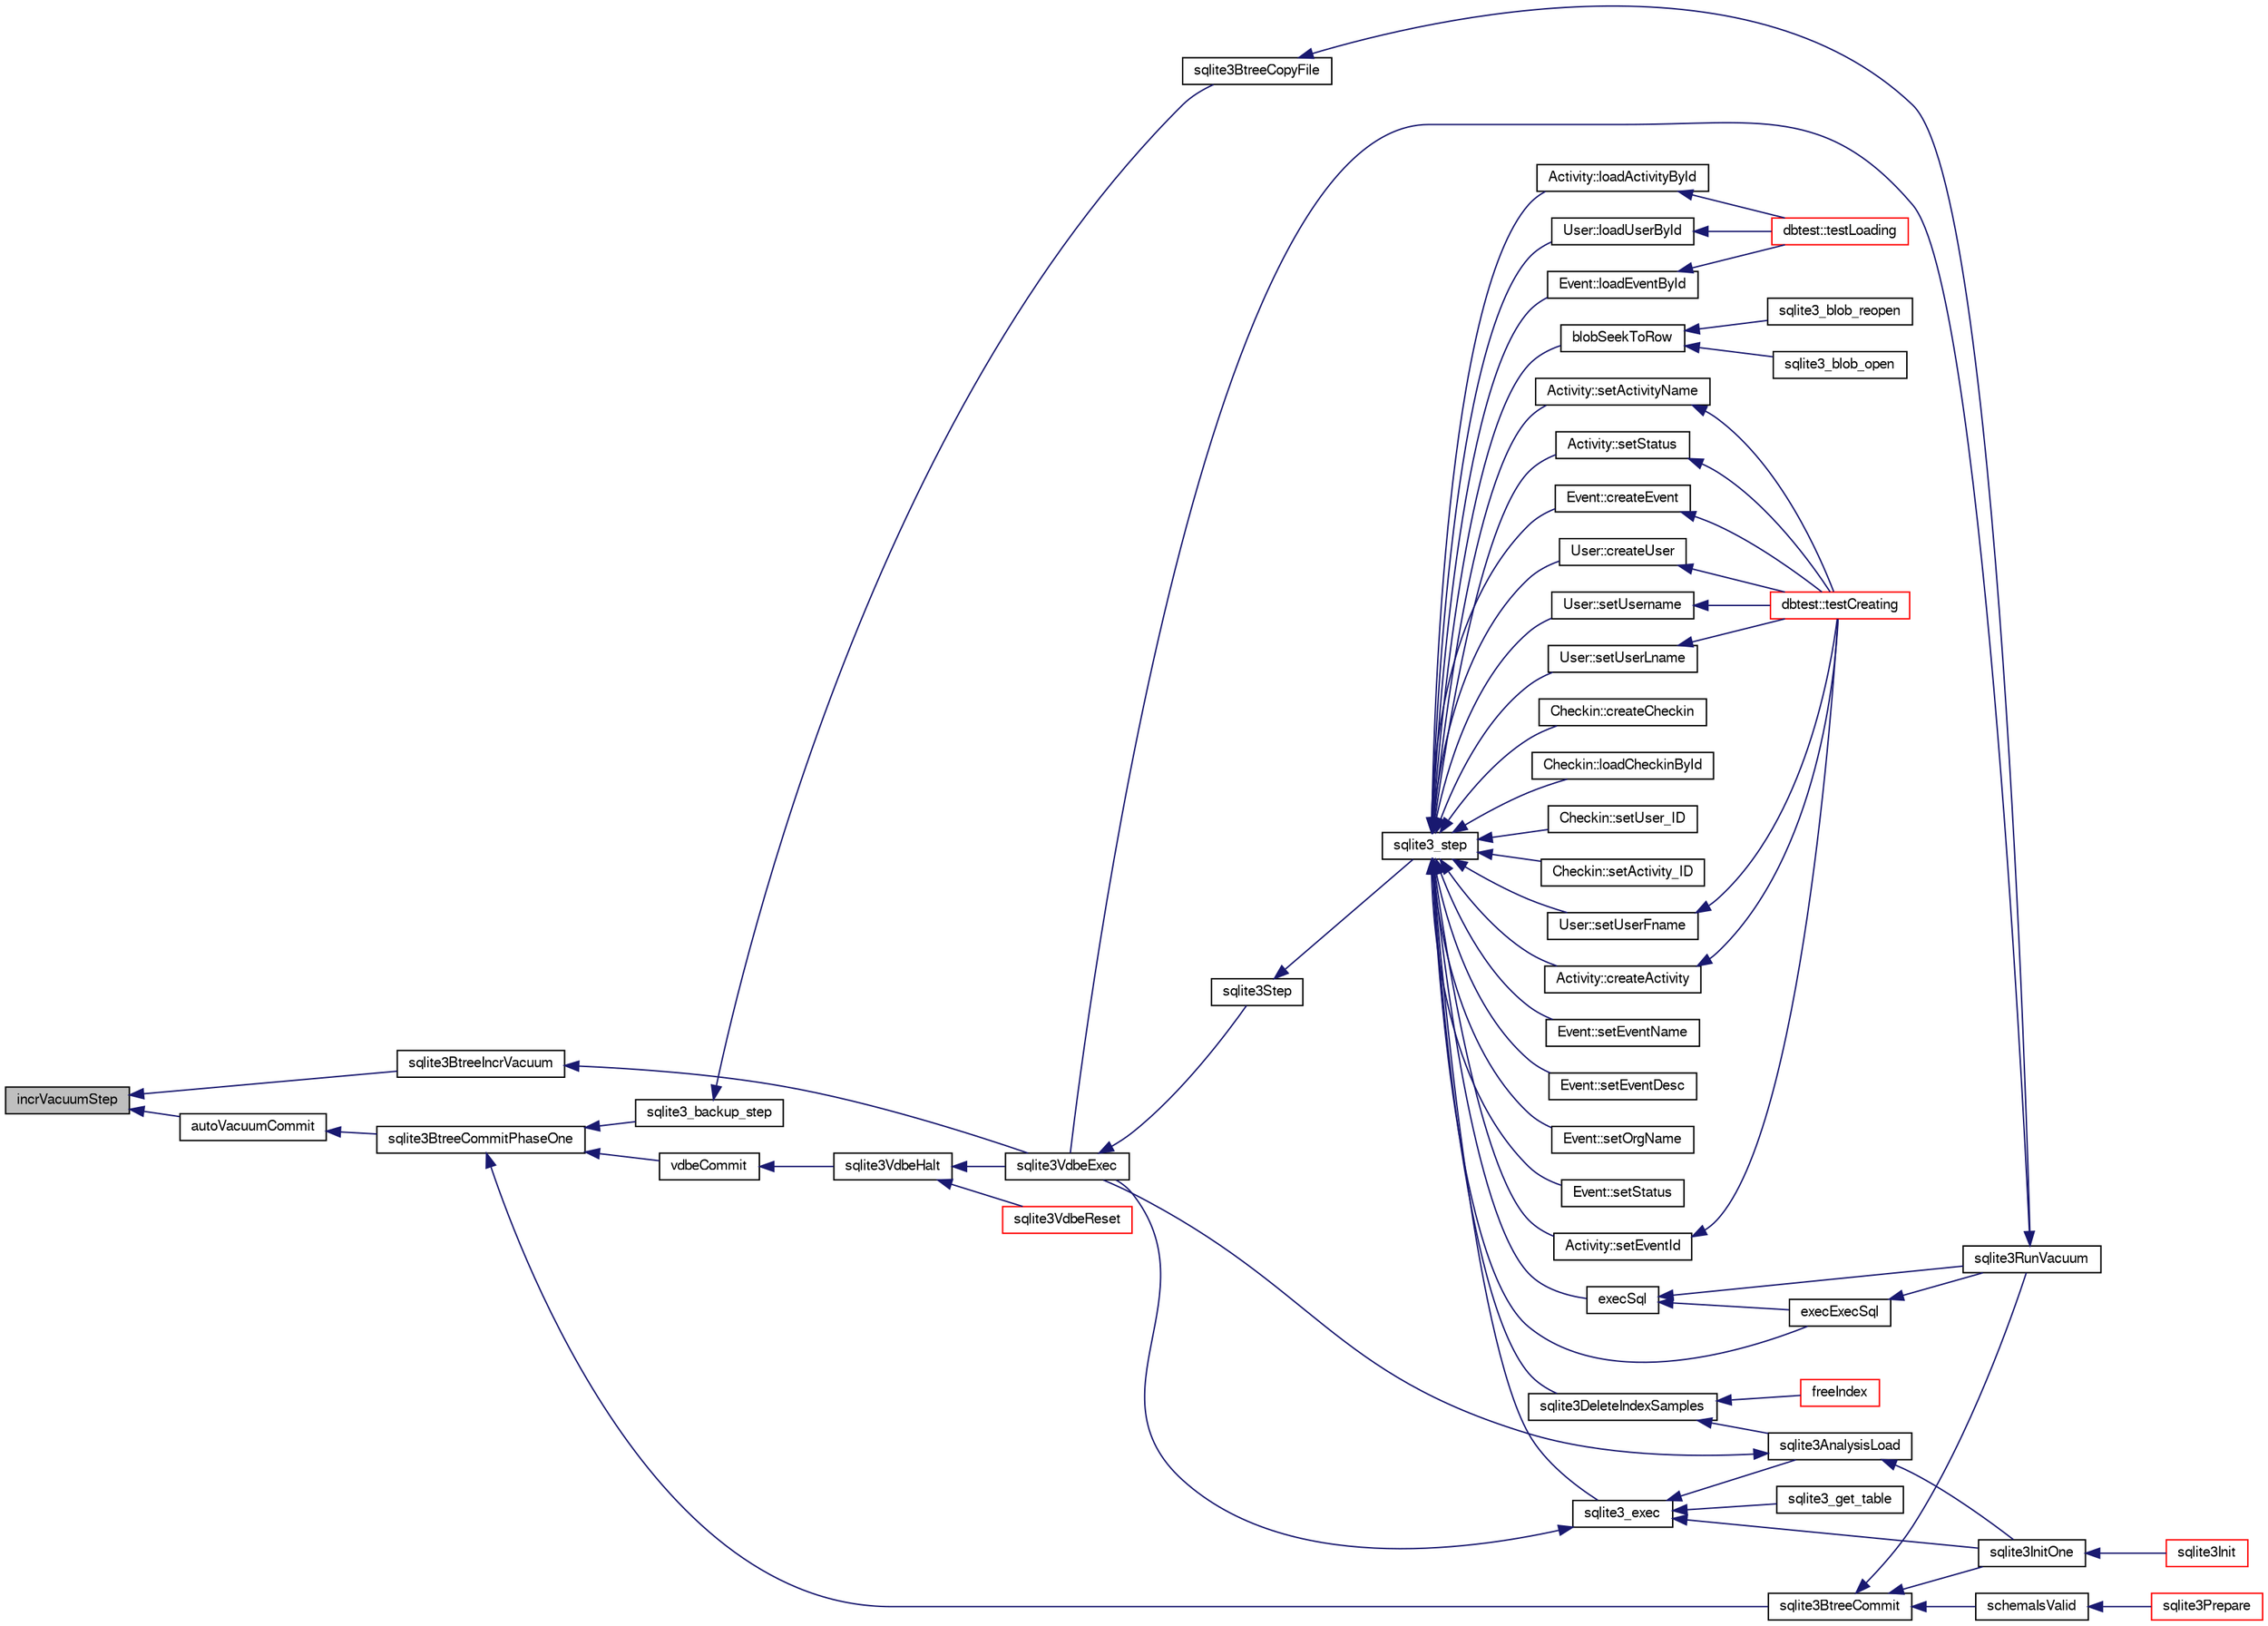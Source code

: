 digraph "incrVacuumStep"
{
  edge [fontname="FreeSans",fontsize="10",labelfontname="FreeSans",labelfontsize="10"];
  node [fontname="FreeSans",fontsize="10",shape=record];
  rankdir="LR";
  Node140393 [label="incrVacuumStep",height=0.2,width=0.4,color="black", fillcolor="grey75", style="filled", fontcolor="black"];
  Node140393 -> Node140394 [dir="back",color="midnightblue",fontsize="10",style="solid",fontname="FreeSans"];
  Node140394 [label="sqlite3BtreeIncrVacuum",height=0.2,width=0.4,color="black", fillcolor="white", style="filled",URL="$sqlite3_8c.html#a0b4c98acfd785fc6d5dc5c3237030318"];
  Node140394 -> Node140395 [dir="back",color="midnightblue",fontsize="10",style="solid",fontname="FreeSans"];
  Node140395 [label="sqlite3VdbeExec",height=0.2,width=0.4,color="black", fillcolor="white", style="filled",URL="$sqlite3_8c.html#a8ce40a614bdc56719c4d642b1e4dfb21"];
  Node140395 -> Node140396 [dir="back",color="midnightblue",fontsize="10",style="solid",fontname="FreeSans"];
  Node140396 [label="sqlite3Step",height=0.2,width=0.4,color="black", fillcolor="white", style="filled",URL="$sqlite3_8c.html#a3f2872e873e2758a4beedad1d5113554"];
  Node140396 -> Node140397 [dir="back",color="midnightblue",fontsize="10",style="solid",fontname="FreeSans"];
  Node140397 [label="sqlite3_step",height=0.2,width=0.4,color="black", fillcolor="white", style="filled",URL="$sqlite3_8h.html#ac1e491ce36b7471eb28387f7d3c74334"];
  Node140397 -> Node140398 [dir="back",color="midnightblue",fontsize="10",style="solid",fontname="FreeSans"];
  Node140398 [label="Activity::createActivity",height=0.2,width=0.4,color="black", fillcolor="white", style="filled",URL="$classActivity.html#a813cc5e52c14ab49b39014c134e3425b"];
  Node140398 -> Node140399 [dir="back",color="midnightblue",fontsize="10",style="solid",fontname="FreeSans"];
  Node140399 [label="dbtest::testCreating",height=0.2,width=0.4,color="red", fillcolor="white", style="filled",URL="$classdbtest.html#a8193e88a7df657069c8a6bd09c8243b7"];
  Node140397 -> Node140401 [dir="back",color="midnightblue",fontsize="10",style="solid",fontname="FreeSans"];
  Node140401 [label="Activity::loadActivityById",height=0.2,width=0.4,color="black", fillcolor="white", style="filled",URL="$classActivity.html#abe4ffb4f08a47212ebf9013259d9e7fd"];
  Node140401 -> Node140402 [dir="back",color="midnightblue",fontsize="10",style="solid",fontname="FreeSans"];
  Node140402 [label="dbtest::testLoading",height=0.2,width=0.4,color="red", fillcolor="white", style="filled",URL="$classdbtest.html#a6f98d82a2c8e2b9040848763504ddae1"];
  Node140397 -> Node140403 [dir="back",color="midnightblue",fontsize="10",style="solid",fontname="FreeSans"];
  Node140403 [label="Activity::setEventId",height=0.2,width=0.4,color="black", fillcolor="white", style="filled",URL="$classActivity.html#adb1d0fd0d08f473e068f0a4086bfa9ca"];
  Node140403 -> Node140399 [dir="back",color="midnightblue",fontsize="10",style="solid",fontname="FreeSans"];
  Node140397 -> Node140404 [dir="back",color="midnightblue",fontsize="10",style="solid",fontname="FreeSans"];
  Node140404 [label="Activity::setActivityName",height=0.2,width=0.4,color="black", fillcolor="white", style="filled",URL="$classActivity.html#a62dc3737b33915a36086f9dd26d16a81"];
  Node140404 -> Node140399 [dir="back",color="midnightblue",fontsize="10",style="solid",fontname="FreeSans"];
  Node140397 -> Node140405 [dir="back",color="midnightblue",fontsize="10",style="solid",fontname="FreeSans"];
  Node140405 [label="Activity::setStatus",height=0.2,width=0.4,color="black", fillcolor="white", style="filled",URL="$classActivity.html#af618135a7738f4d2a7ee147a8ef912ea"];
  Node140405 -> Node140399 [dir="back",color="midnightblue",fontsize="10",style="solid",fontname="FreeSans"];
  Node140397 -> Node140406 [dir="back",color="midnightblue",fontsize="10",style="solid",fontname="FreeSans"];
  Node140406 [label="Checkin::createCheckin",height=0.2,width=0.4,color="black", fillcolor="white", style="filled",URL="$classCheckin.html#a4e40acdf7fff0e607f6de4f24f3a163c"];
  Node140397 -> Node140407 [dir="back",color="midnightblue",fontsize="10",style="solid",fontname="FreeSans"];
  Node140407 [label="Checkin::loadCheckinById",height=0.2,width=0.4,color="black", fillcolor="white", style="filled",URL="$classCheckin.html#a3461f70ea6c68475225f2a07f78a21e0"];
  Node140397 -> Node140408 [dir="back",color="midnightblue",fontsize="10",style="solid",fontname="FreeSans"];
  Node140408 [label="Checkin::setUser_ID",height=0.2,width=0.4,color="black", fillcolor="white", style="filled",URL="$classCheckin.html#a76ab640f4f912876dbebf183db5359c6"];
  Node140397 -> Node140409 [dir="back",color="midnightblue",fontsize="10",style="solid",fontname="FreeSans"];
  Node140409 [label="Checkin::setActivity_ID",height=0.2,width=0.4,color="black", fillcolor="white", style="filled",URL="$classCheckin.html#ab2ff3ec2604ec73a42af25874a00b232"];
  Node140397 -> Node140410 [dir="back",color="midnightblue",fontsize="10",style="solid",fontname="FreeSans"];
  Node140410 [label="Event::createEvent",height=0.2,width=0.4,color="black", fillcolor="white", style="filled",URL="$classEvent.html#a77adb9f4a46ffb32c2d931f0691f5903"];
  Node140410 -> Node140399 [dir="back",color="midnightblue",fontsize="10",style="solid",fontname="FreeSans"];
  Node140397 -> Node140411 [dir="back",color="midnightblue",fontsize="10",style="solid",fontname="FreeSans"];
  Node140411 [label="Event::loadEventById",height=0.2,width=0.4,color="black", fillcolor="white", style="filled",URL="$classEvent.html#afa66cea33f722dbeecb69cc98fdea055"];
  Node140411 -> Node140402 [dir="back",color="midnightblue",fontsize="10",style="solid",fontname="FreeSans"];
  Node140397 -> Node140412 [dir="back",color="midnightblue",fontsize="10",style="solid",fontname="FreeSans"];
  Node140412 [label="Event::setEventName",height=0.2,width=0.4,color="black", fillcolor="white", style="filled",URL="$classEvent.html#a10596b6ca077df05184e30d62b08729d"];
  Node140397 -> Node140413 [dir="back",color="midnightblue",fontsize="10",style="solid",fontname="FreeSans"];
  Node140413 [label="Event::setEventDesc",height=0.2,width=0.4,color="black", fillcolor="white", style="filled",URL="$classEvent.html#ae36b8377dcae792f1c5c4726024c981b"];
  Node140397 -> Node140414 [dir="back",color="midnightblue",fontsize="10",style="solid",fontname="FreeSans"];
  Node140414 [label="Event::setOrgName",height=0.2,width=0.4,color="black", fillcolor="white", style="filled",URL="$classEvent.html#a19aac0f776bd764563a54977656cf680"];
  Node140397 -> Node140415 [dir="back",color="midnightblue",fontsize="10",style="solid",fontname="FreeSans"];
  Node140415 [label="Event::setStatus",height=0.2,width=0.4,color="black", fillcolor="white", style="filled",URL="$classEvent.html#ab0a6b9285af0f4172eb841e2b80f8972"];
  Node140397 -> Node140416 [dir="back",color="midnightblue",fontsize="10",style="solid",fontname="FreeSans"];
  Node140416 [label="blobSeekToRow",height=0.2,width=0.4,color="black", fillcolor="white", style="filled",URL="$sqlite3_8c.html#afff57e13332b98c8a44a7cebe38962ab"];
  Node140416 -> Node140417 [dir="back",color="midnightblue",fontsize="10",style="solid",fontname="FreeSans"];
  Node140417 [label="sqlite3_blob_open",height=0.2,width=0.4,color="black", fillcolor="white", style="filled",URL="$sqlite3_8h.html#adb8ad839a5bdd62a43785132bc7dd518"];
  Node140416 -> Node140418 [dir="back",color="midnightblue",fontsize="10",style="solid",fontname="FreeSans"];
  Node140418 [label="sqlite3_blob_reopen",height=0.2,width=0.4,color="black", fillcolor="white", style="filled",URL="$sqlite3_8h.html#abc77c24fdc0150138490359a94360f7e"];
  Node140397 -> Node140419 [dir="back",color="midnightblue",fontsize="10",style="solid",fontname="FreeSans"];
  Node140419 [label="sqlite3DeleteIndexSamples",height=0.2,width=0.4,color="black", fillcolor="white", style="filled",URL="$sqlite3_8c.html#aaeda0302fbf61397ec009f65bed047ef"];
  Node140419 -> Node140420 [dir="back",color="midnightblue",fontsize="10",style="solid",fontname="FreeSans"];
  Node140420 [label="sqlite3AnalysisLoad",height=0.2,width=0.4,color="black", fillcolor="white", style="filled",URL="$sqlite3_8c.html#a48a2301c27e1d3d68708b9b8761b5a01"];
  Node140420 -> Node140395 [dir="back",color="midnightblue",fontsize="10",style="solid",fontname="FreeSans"];
  Node140420 -> Node140421 [dir="back",color="midnightblue",fontsize="10",style="solid",fontname="FreeSans"];
  Node140421 [label="sqlite3InitOne",height=0.2,width=0.4,color="black", fillcolor="white", style="filled",URL="$sqlite3_8c.html#ac4318b25df65269906b0379251fe9b85"];
  Node140421 -> Node140422 [dir="back",color="midnightblue",fontsize="10",style="solid",fontname="FreeSans"];
  Node140422 [label="sqlite3Init",height=0.2,width=0.4,color="red", fillcolor="white", style="filled",URL="$sqlite3_8c.html#aed74e3dc765631a833f522f425ff5a48"];
  Node140419 -> Node140522 [dir="back",color="midnightblue",fontsize="10",style="solid",fontname="FreeSans"];
  Node140522 [label="freeIndex",height=0.2,width=0.4,color="red", fillcolor="white", style="filled",URL="$sqlite3_8c.html#a00907c99c18d5bcb9d0b38c077146c31"];
  Node140397 -> Node140588 [dir="back",color="midnightblue",fontsize="10",style="solid",fontname="FreeSans"];
  Node140588 [label="sqlite3_exec",height=0.2,width=0.4,color="black", fillcolor="white", style="filled",URL="$sqlite3_8h.html#a97487ec8150e0bcc8fa392ab8f0e24db"];
  Node140588 -> Node140395 [dir="back",color="midnightblue",fontsize="10",style="solid",fontname="FreeSans"];
  Node140588 -> Node140420 [dir="back",color="midnightblue",fontsize="10",style="solid",fontname="FreeSans"];
  Node140588 -> Node140421 [dir="back",color="midnightblue",fontsize="10",style="solid",fontname="FreeSans"];
  Node140588 -> Node140589 [dir="back",color="midnightblue",fontsize="10",style="solid",fontname="FreeSans"];
  Node140589 [label="sqlite3_get_table",height=0.2,width=0.4,color="black", fillcolor="white", style="filled",URL="$sqlite3_8h.html#a5effeac4e12df57beaa35c5be1f61579"];
  Node140397 -> Node140579 [dir="back",color="midnightblue",fontsize="10",style="solid",fontname="FreeSans"];
  Node140579 [label="execSql",height=0.2,width=0.4,color="black", fillcolor="white", style="filled",URL="$sqlite3_8c.html#a7d16651b98a110662f4c265eff0246cb"];
  Node140579 -> Node140580 [dir="back",color="midnightblue",fontsize="10",style="solid",fontname="FreeSans"];
  Node140580 [label="execExecSql",height=0.2,width=0.4,color="black", fillcolor="white", style="filled",URL="$sqlite3_8c.html#ac1be09a6c047f21133d16378d301e0d4"];
  Node140580 -> Node140581 [dir="back",color="midnightblue",fontsize="10",style="solid",fontname="FreeSans"];
  Node140581 [label="sqlite3RunVacuum",height=0.2,width=0.4,color="black", fillcolor="white", style="filled",URL="$sqlite3_8c.html#a5e83ddc7b3e7e8e79ad5d1fc92de1d2f"];
  Node140581 -> Node140395 [dir="back",color="midnightblue",fontsize="10",style="solid",fontname="FreeSans"];
  Node140579 -> Node140581 [dir="back",color="midnightblue",fontsize="10",style="solid",fontname="FreeSans"];
  Node140397 -> Node140580 [dir="back",color="midnightblue",fontsize="10",style="solid",fontname="FreeSans"];
  Node140397 -> Node140582 [dir="back",color="midnightblue",fontsize="10",style="solid",fontname="FreeSans"];
  Node140582 [label="User::createUser",height=0.2,width=0.4,color="black", fillcolor="white", style="filled",URL="$classUser.html#a22ed673939e8cc0a136130b809bba513"];
  Node140582 -> Node140399 [dir="back",color="midnightblue",fontsize="10",style="solid",fontname="FreeSans"];
  Node140397 -> Node140583 [dir="back",color="midnightblue",fontsize="10",style="solid",fontname="FreeSans"];
  Node140583 [label="User::loadUserById",height=0.2,width=0.4,color="black", fillcolor="white", style="filled",URL="$classUser.html#a863377665b7fb83c5547dcf9727f5092"];
  Node140583 -> Node140402 [dir="back",color="midnightblue",fontsize="10",style="solid",fontname="FreeSans"];
  Node140397 -> Node140584 [dir="back",color="midnightblue",fontsize="10",style="solid",fontname="FreeSans"];
  Node140584 [label="User::setUsername",height=0.2,width=0.4,color="black", fillcolor="white", style="filled",URL="$classUser.html#aa0497022a136cb78de785b0a39ae60b1"];
  Node140584 -> Node140399 [dir="back",color="midnightblue",fontsize="10",style="solid",fontname="FreeSans"];
  Node140397 -> Node140585 [dir="back",color="midnightblue",fontsize="10",style="solid",fontname="FreeSans"];
  Node140585 [label="User::setUserFname",height=0.2,width=0.4,color="black", fillcolor="white", style="filled",URL="$classUser.html#a72657eb55cd0ca437b4841a43f19912f"];
  Node140585 -> Node140399 [dir="back",color="midnightblue",fontsize="10",style="solid",fontname="FreeSans"];
  Node140397 -> Node140586 [dir="back",color="midnightblue",fontsize="10",style="solid",fontname="FreeSans"];
  Node140586 [label="User::setUserLname",height=0.2,width=0.4,color="black", fillcolor="white", style="filled",URL="$classUser.html#aa25973387e5afe1aa6f60dd6545e33b5"];
  Node140586 -> Node140399 [dir="back",color="midnightblue",fontsize="10",style="solid",fontname="FreeSans"];
  Node140393 -> Node140656 [dir="back",color="midnightblue",fontsize="10",style="solid",fontname="FreeSans"];
  Node140656 [label="autoVacuumCommit",height=0.2,width=0.4,color="black", fillcolor="white", style="filled",URL="$sqlite3_8c.html#a809d22c6311135ae3048adf41febaef0"];
  Node140656 -> Node140657 [dir="back",color="midnightblue",fontsize="10",style="solid",fontname="FreeSans"];
  Node140657 [label="sqlite3BtreeCommitPhaseOne",height=0.2,width=0.4,color="black", fillcolor="white", style="filled",URL="$sqlite3_8c.html#ae266cba101e64ad99a166f237532e262"];
  Node140657 -> Node140658 [dir="back",color="midnightblue",fontsize="10",style="solid",fontname="FreeSans"];
  Node140658 [label="sqlite3BtreeCommit",height=0.2,width=0.4,color="black", fillcolor="white", style="filled",URL="$sqlite3_8c.html#a8e56ab314556935f9f73080147d26419"];
  Node140658 -> Node140421 [dir="back",color="midnightblue",fontsize="10",style="solid",fontname="FreeSans"];
  Node140658 -> Node140606 [dir="back",color="midnightblue",fontsize="10",style="solid",fontname="FreeSans"];
  Node140606 [label="schemaIsValid",height=0.2,width=0.4,color="black", fillcolor="white", style="filled",URL="$sqlite3_8c.html#a7c466fe28e7ca6f46b8bf72c46d9738d"];
  Node140606 -> Node140574 [dir="back",color="midnightblue",fontsize="10",style="solid",fontname="FreeSans"];
  Node140574 [label="sqlite3Prepare",height=0.2,width=0.4,color="red", fillcolor="white", style="filled",URL="$sqlite3_8c.html#acb25890858d0bf4b12eb7aae569f0c7b"];
  Node140658 -> Node140581 [dir="back",color="midnightblue",fontsize="10",style="solid",fontname="FreeSans"];
  Node140657 -> Node140608 [dir="back",color="midnightblue",fontsize="10",style="solid",fontname="FreeSans"];
  Node140608 [label="sqlite3_backup_step",height=0.2,width=0.4,color="black", fillcolor="white", style="filled",URL="$sqlite3_8h.html#a1699b75e98d082eebc465a9e64c35269"];
  Node140608 -> Node140609 [dir="back",color="midnightblue",fontsize="10",style="solid",fontname="FreeSans"];
  Node140609 [label="sqlite3BtreeCopyFile",height=0.2,width=0.4,color="black", fillcolor="white", style="filled",URL="$sqlite3_8c.html#a4d9e19a79f0d5c1dfcef0bd137ae83f9"];
  Node140609 -> Node140581 [dir="back",color="midnightblue",fontsize="10",style="solid",fontname="FreeSans"];
  Node140657 -> Node140659 [dir="back",color="midnightblue",fontsize="10",style="solid",fontname="FreeSans"];
  Node140659 [label="vdbeCommit",height=0.2,width=0.4,color="black", fillcolor="white", style="filled",URL="$sqlite3_8c.html#a5d7f1e0625451b987728f600cfe1b92d"];
  Node140659 -> Node140614 [dir="back",color="midnightblue",fontsize="10",style="solid",fontname="FreeSans"];
  Node140614 [label="sqlite3VdbeHalt",height=0.2,width=0.4,color="black", fillcolor="white", style="filled",URL="$sqlite3_8c.html#a8d1d99703d999190fbc35ecc981cb709"];
  Node140614 -> Node140615 [dir="back",color="midnightblue",fontsize="10",style="solid",fontname="FreeSans"];
  Node140615 [label="sqlite3VdbeReset",height=0.2,width=0.4,color="red", fillcolor="white", style="filled",URL="$sqlite3_8c.html#a315a913742f7267f90d46d41446353b1"];
  Node140614 -> Node140395 [dir="back",color="midnightblue",fontsize="10",style="solid",fontname="FreeSans"];
}
